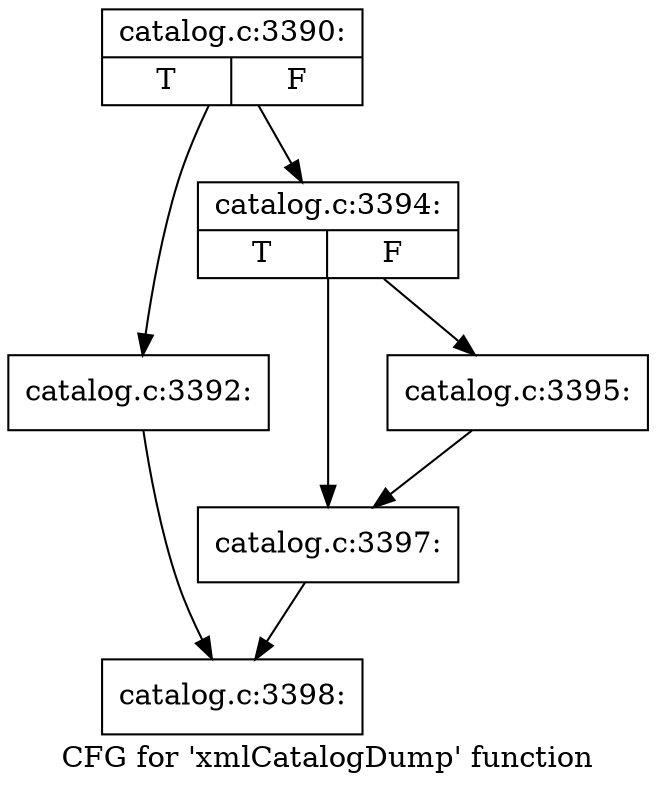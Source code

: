 digraph "CFG for 'xmlCatalogDump' function" {
	label="CFG for 'xmlCatalogDump' function";

	Node0x5650cc89d640 [shape=record,label="{catalog.c:3390:|{<s0>T|<s1>F}}"];
	Node0x5650cc89d640 -> Node0x5650cc89d6d0;
	Node0x5650cc89d640 -> Node0x5650cc89d720;
	Node0x5650cc89d6d0 [shape=record,label="{catalog.c:3392:}"];
	Node0x5650cc89d6d0 -> Node0x5650cc89e710;
	Node0x5650cc89d720 [shape=record,label="{catalog.c:3394:|{<s0>T|<s1>F}}"];
	Node0x5650cc89d720 -> Node0x5650cc89f140;
	Node0x5650cc89d720 -> Node0x5650cc89f0f0;
	Node0x5650cc89f0f0 [shape=record,label="{catalog.c:3395:}"];
	Node0x5650cc89f0f0 -> Node0x5650cc89f140;
	Node0x5650cc89f140 [shape=record,label="{catalog.c:3397:}"];
	Node0x5650cc89f140 -> Node0x5650cc89e710;
	Node0x5650cc89e710 [shape=record,label="{catalog.c:3398:}"];
}
